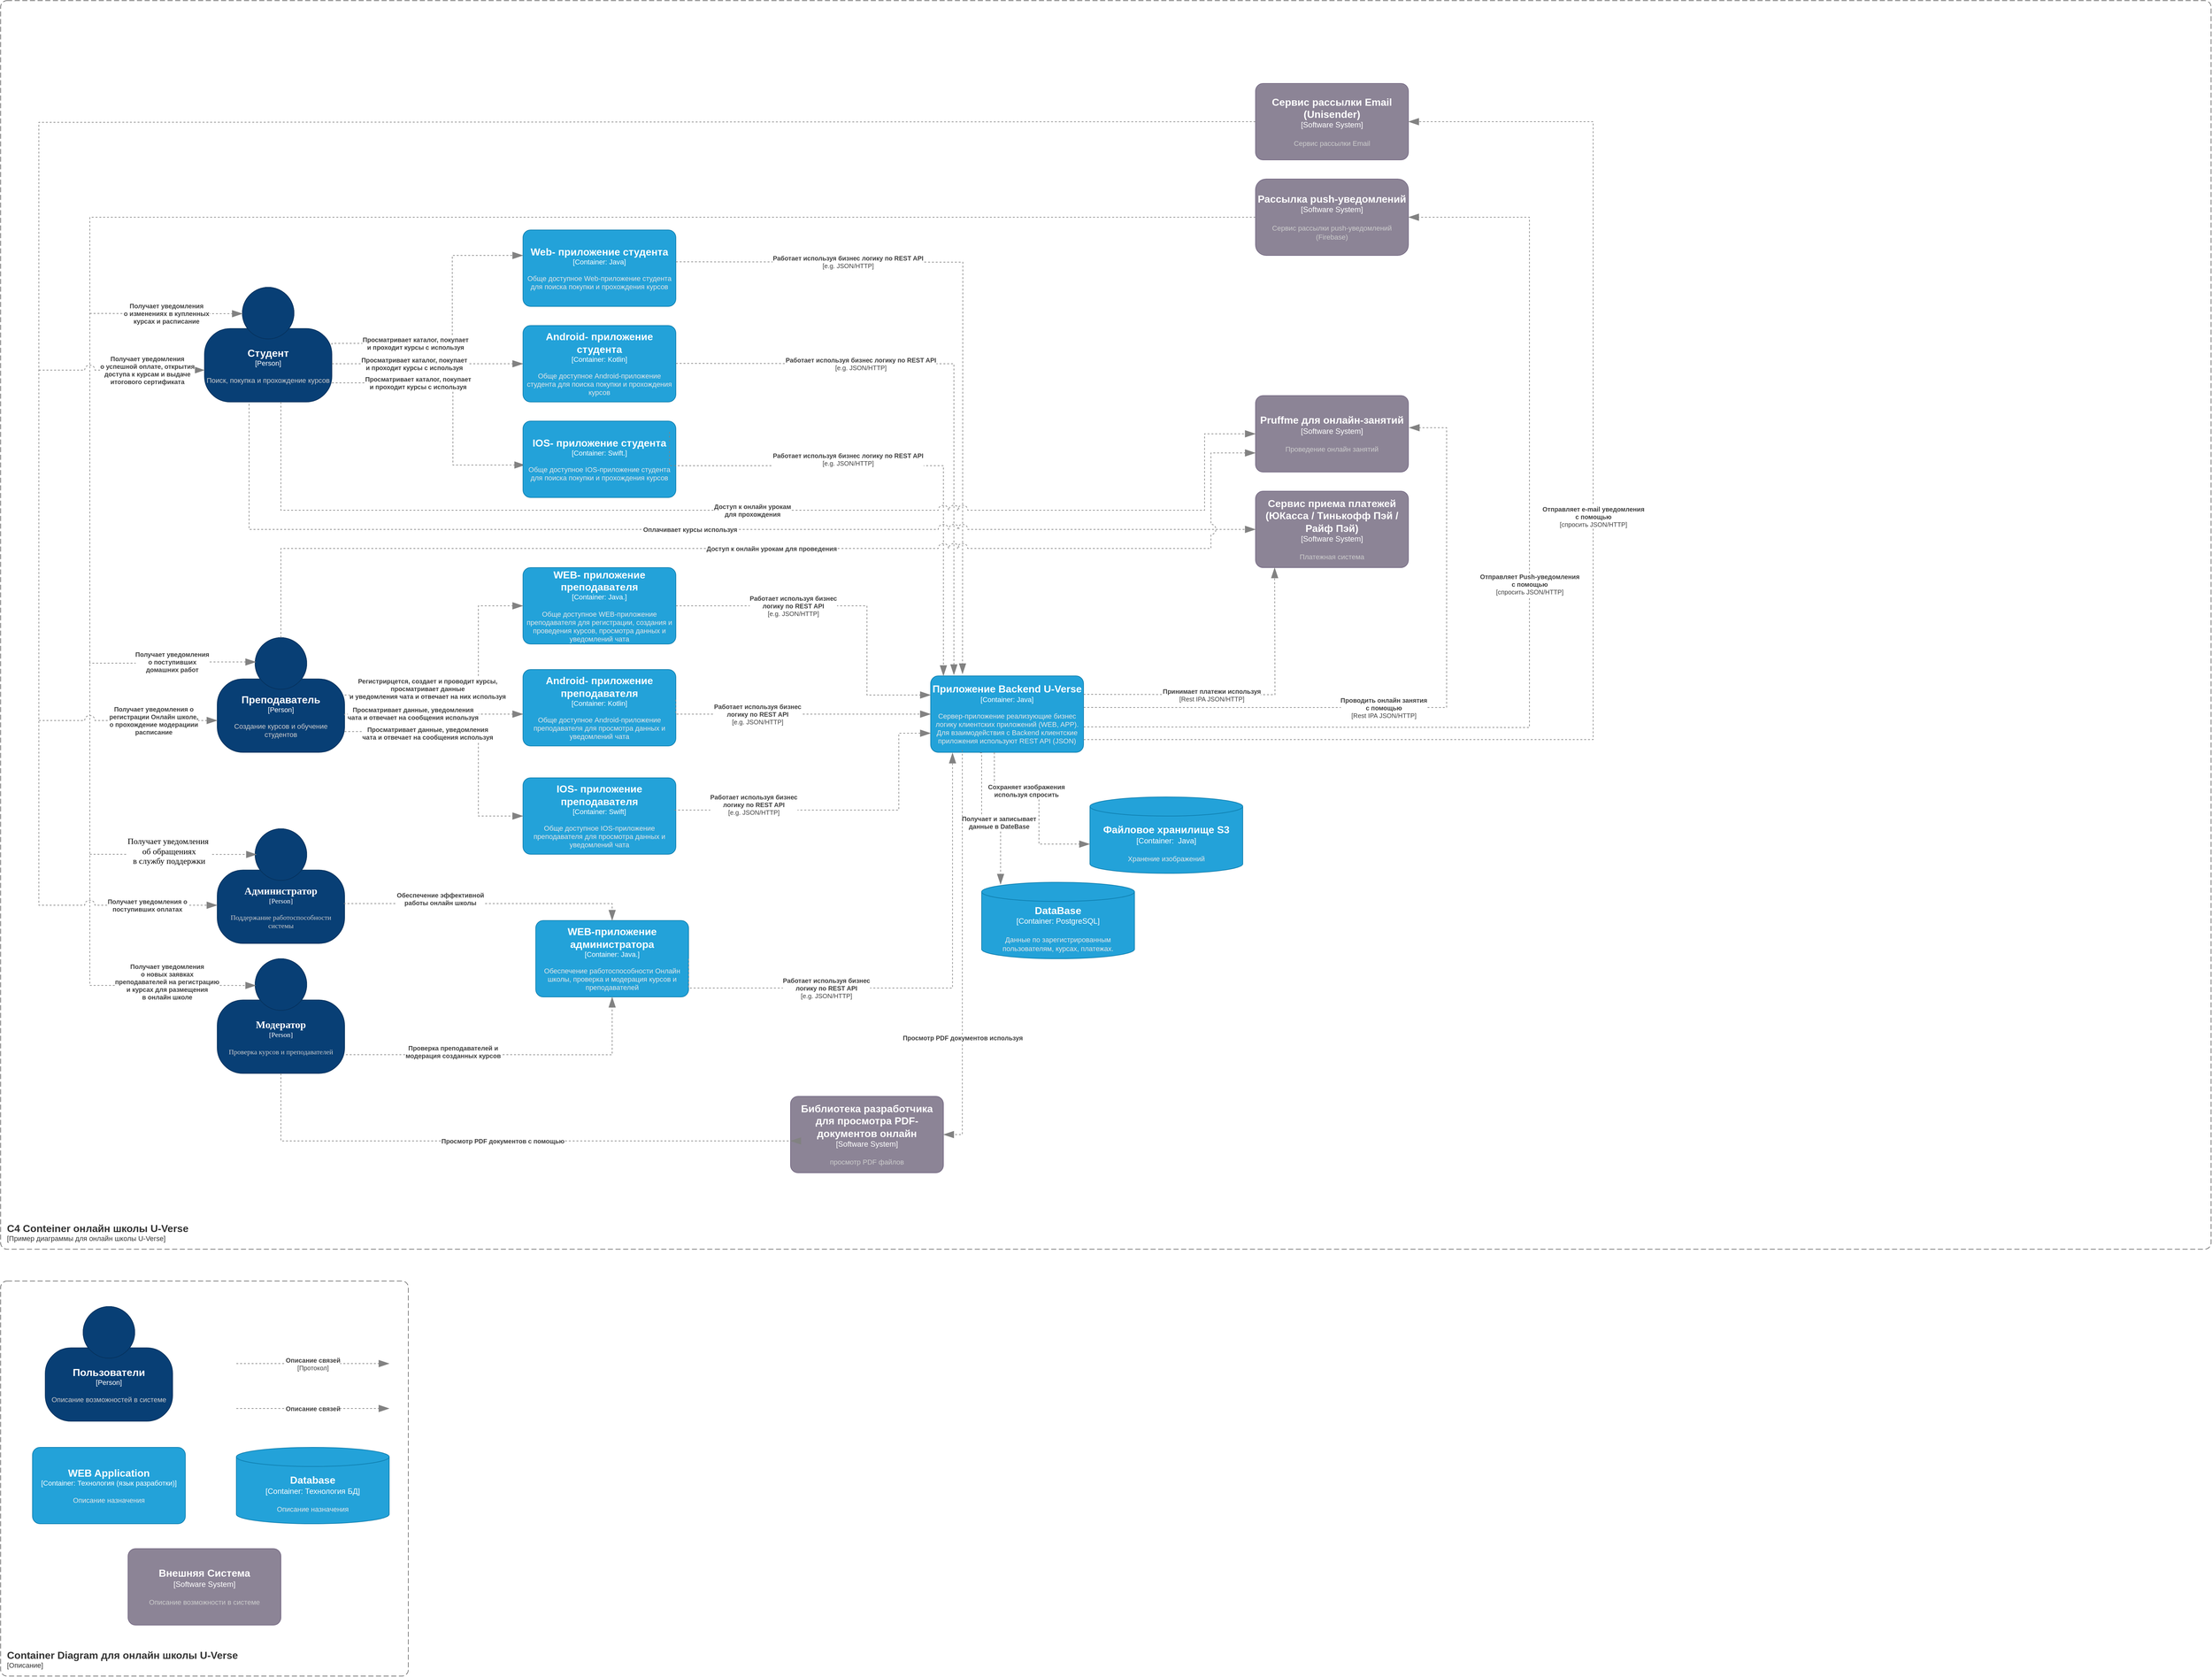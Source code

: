 <mxfile version="26.0.6">
  <diagram name="Страница — 1" id="4sUeWwt2IOe0ETikoVOC">
    <mxGraphModel dx="2816" dy="2540" grid="1" gridSize="10" guides="1" tooltips="1" connect="1" arrows="1" fold="1" page="1" pageScale="1" pageWidth="1169" pageHeight="827" math="0" shadow="0">
      <root>
        <mxCell id="0" />
        <mxCell id="1" parent="0" />
        <object placeholders="1" c4Name="Преподаватель" c4Type="Person" c4Description="Создание курсов и обучение студентов" label="&lt;font style=&quot;font-size: 16px&quot;&gt;&lt;b&gt;%c4Name%&lt;/b&gt;&lt;/font&gt;&lt;div&gt;[%c4Type%]&lt;/div&gt;&lt;br&gt;&lt;div&gt;&lt;font style=&quot;font-size: 11px&quot;&gt;&lt;font color=&quot;#cccccc&quot;&gt;%c4Description%&lt;/font&gt;&lt;/div&gt;" id="OtTFqqL0zOOBitunGvTh-2">
          <mxCell style="html=1;fontSize=11;dashed=0;whiteSpace=wrap;fillColor=#083F75;strokeColor=#06315C;fontColor=#ffffff;shape=mxgraph.c4.person2;align=center;metaEdit=1;points=[[0.5,0,0],[1,0.5,0],[1,0.75,0],[0.75,1,0],[0.5,1,0],[0.25,1,0],[0,0.75,0],[0,0.5,0]];resizable=0;" parent="1" vertex="1">
            <mxGeometry x="-450" y="-90" width="200" height="180" as="geometry" />
          </mxCell>
        </object>
        <object placeholders="1" c4Name="C4 Conteiner онлайн школы U-Verse" c4Type="SystemScopeBoundary" c4Application="Пример диаграммы для онлайн школы U-Verse" label="&lt;font style=&quot;font-size: 16px&quot;&gt;&lt;b&gt;&lt;div style=&quot;text-align: left&quot;&gt;%c4Name%&lt;/div&gt;&lt;/b&gt;&lt;/font&gt;&lt;div style=&quot;text-align: left&quot;&gt;[%c4Application%]&lt;/div&gt;" id="OtTFqqL0zOOBitunGvTh-3">
          <mxCell style="rounded=1;fontSize=11;whiteSpace=wrap;html=1;dashed=1;arcSize=20;fillColor=none;strokeColor=#666666;fontColor=#333333;labelBackgroundColor=none;align=left;verticalAlign=bottom;labelBorderColor=none;spacingTop=0;spacing=10;dashPattern=8 4;metaEdit=1;rotatable=0;perimeter=rectanglePerimeter;noLabel=0;labelPadding=0;allowArrows=0;connectable=0;expand=0;recursiveResize=0;editable=1;pointerEvents=0;absoluteArcSize=1;points=[[0.25,0,0],[0.5,0,0],[0.75,0,0],[1,0.25,0],[1,0.5,0],[1,0.75,0],[0.75,1,0],[0.5,1,0],[0.25,1,0],[0,0.75,0],[0,0.5,0],[0,0.25,0]];" parent="1" vertex="1">
            <mxGeometry x="-790" y="-1090" width="3470" height="1960" as="geometry" />
          </mxCell>
        </object>
        <object placeholders="1" c4Name="Студент" c4Type="Person" c4Description="Поиск, покупка и прохождение курсов" label="&lt;font style=&quot;font-size: 16px&quot;&gt;&lt;b&gt;%c4Name%&lt;/b&gt;&lt;/font&gt;&lt;div&gt;[%c4Type%]&lt;/div&gt;&lt;br&gt;&lt;div&gt;&lt;font style=&quot;font-size: 11px&quot;&gt;&lt;font color=&quot;#cccccc&quot;&gt;%c4Description%&lt;/font&gt;&lt;/div&gt;" id="OtTFqqL0zOOBitunGvTh-5">
          <mxCell style="html=1;fontSize=11;dashed=0;whiteSpace=wrap;fillColor=#083F75;strokeColor=#06315C;fontColor=#ffffff;shape=mxgraph.c4.person2;align=center;metaEdit=1;points=[[0.5,0,0],[1,0.5,0],[1,0.75,0],[0.75,1,0],[0.5,1,0],[0.25,1,0],[0,0.75,0],[0,0.5,0]];resizable=0;" parent="1" vertex="1">
            <mxGeometry x="-470" y="-640" width="200" height="180" as="geometry" />
          </mxCell>
        </object>
        <object placeholders="1" c4Name="Администратор" c4Type="Person" c4Description="Поддержание работоспособности системы" label="&lt;font style=&quot;font-size: 16px&quot;&gt;&lt;b&gt;%c4Name%&lt;/b&gt;&lt;/font&gt;&lt;div&gt;[%c4Type%]&lt;/div&gt;&lt;br&gt;&lt;div&gt;&lt;font style=&quot;font-size: 11px&quot;&gt;&lt;font color=&quot;#cccccc&quot;&gt;%c4Description%&lt;/font&gt;&lt;/font&gt;&lt;/div&gt;" id="OtTFqqL0zOOBitunGvTh-6">
          <mxCell style="html=1;fontSize=11;dashed=0;whiteSpace=wrap;fillColor=#083F75;strokeColor=#06315C;fontColor=#ffffff;shape=mxgraph.c4.person2;align=center;metaEdit=1;points=[[0.5,0,0],[1,0.5,0],[1,0.75,0],[0.75,1,0],[0.5,1,0],[0.25,1,0],[0,0.75,0],[0,0.5,0]];resizable=0;hachureGap=4;fontFamily=Times New Roman;" parent="1" vertex="1">
            <mxGeometry x="-450" y="210" width="200" height="180" as="geometry" />
          </mxCell>
        </object>
        <object placeholders="1" c4Name="Модератор" c4Type="Person" c4Description="Проверка курсов и преподавателей " label="&lt;font style=&quot;font-size: 16px&quot;&gt;&lt;b&gt;%c4Name%&lt;/b&gt;&lt;/font&gt;&lt;div&gt;[%c4Type%]&lt;/div&gt;&lt;br&gt;&lt;div&gt;&lt;font style=&quot;font-size: 11px&quot;&gt;&lt;font color=&quot;#cccccc&quot;&gt;%c4Description%&lt;/font&gt;&lt;/font&gt;&lt;/div&gt;" id="OtTFqqL0zOOBitunGvTh-7">
          <mxCell style="html=1;fontSize=11;dashed=0;whiteSpace=wrap;fillColor=#083F75;strokeColor=#06315C;fontColor=#ffffff;shape=mxgraph.c4.person2;align=center;metaEdit=1;points=[[0.5,0,0],[1,0.5,0],[1,0.75,0],[0.75,1,0],[0.5,1,0],[0.25,1,0],[0,0.75,0],[0,0.5,0]];resizable=0;hachureGap=4;fontFamily=Times New Roman;" parent="1" vertex="1">
            <mxGeometry x="-450" y="414" width="200" height="180" as="geometry" />
          </mxCell>
        </object>
        <object placeholders="1" c4Type="Relationship" c4Description="Просматривает каталог, покупает &#xa;и проходит курсы с используя" label="&lt;div style=&quot;text-align: left&quot;&gt;&lt;div style=&quot;text-align: center&quot;&gt;&lt;b&gt;%c4Description%&lt;/b&gt;&lt;/div&gt;" id="OtTFqqL0zOOBitunGvTh-18">
          <mxCell style="endArrow=blockThin;html=1;fontSize=10;fontColor=#404040;strokeWidth=1;endFill=1;strokeColor=#828282;elbow=vertical;metaEdit=1;endSize=14;startSize=14;jumpStyle=arc;jumpSize=16;rounded=0;edgeStyle=orthogonalEdgeStyle;entryX=0;entryY=0.5;entryDx=0;entryDy=0;entryPerimeter=0;dashed=1;" parent="1" edge="1">
            <mxGeometry x="-0.398" width="240" relative="1" as="geometry">
              <mxPoint x="-270" y="-550" as="sourcePoint" />
              <mxPoint x="30" y="-690" as="targetPoint" />
              <Array as="points">
                <mxPoint x="-270" y="-552" />
                <mxPoint x="-81" y="-552" />
                <mxPoint x="-81" y="-690" />
              </Array>
              <mxPoint as="offset" />
            </mxGeometry>
          </mxCell>
        </object>
        <object placeholders="1" c4Type="Relationship" c4Description="Просматривает каталог, покупает &#xa;и проходит курсы с используя" label="&lt;div style=&quot;text-align: left&quot;&gt;&lt;div style=&quot;text-align: center&quot;&gt;&lt;b&gt;%c4Description%&lt;/b&gt;&lt;/div&gt;" id="OtTFqqL0zOOBitunGvTh-19">
          <mxCell style="endArrow=blockThin;html=1;fontSize=10;fontColor=#404040;strokeWidth=1;endFill=1;strokeColor=#828282;elbow=vertical;metaEdit=1;endSize=14;startSize=14;jumpStyle=arc;jumpSize=16;rounded=0;edgeStyle=orthogonalEdgeStyle;entryX=0;entryY=0.5;entryDx=0;entryDy=0;entryPerimeter=0;dashed=1;" parent="1" target="OtTFqqL0zOOBitunGvTh-26" edge="1">
            <mxGeometry x="-0.14" width="240" relative="1" as="geometry">
              <mxPoint x="-270" y="-520" as="sourcePoint" />
              <mxPoint x="20" y="-520" as="targetPoint" />
              <Array as="points" />
              <mxPoint as="offset" />
            </mxGeometry>
          </mxCell>
        </object>
        <object placeholders="1" c4Type="Relationship" c4Description="Просматривает каталог, покупает &#xa;и проходит курсы с используя" label="&lt;div style=&quot;text-align: left&quot;&gt;&lt;div style=&quot;text-align: center&quot;&gt;&lt;b&gt;%c4Description%&lt;/b&gt;&lt;/div&gt;" id="OtTFqqL0zOOBitunGvTh-21">
          <mxCell style="endArrow=blockThin;html=1;fontSize=10;fontColor=#404040;strokeWidth=1;endFill=1;strokeColor=#828282;elbow=vertical;metaEdit=1;endSize=14;startSize=14;jumpStyle=arc;jumpSize=16;rounded=0;edgeStyle=orthogonalEdgeStyle;entryX=0.013;entryY=0.433;entryDx=0;entryDy=0;entryPerimeter=0;dashed=1;" parent="1" edge="1">
            <mxGeometry x="-0.378" width="240" relative="1" as="geometry">
              <mxPoint x="-270" y="-490" as="sourcePoint" />
              <mxPoint x="33.12" y="-361.04" as="targetPoint" />
              <Array as="points">
                <mxPoint x="-80" y="-490" />
                <mxPoint x="-80" y="-361" />
              </Array>
              <mxPoint as="offset" />
            </mxGeometry>
          </mxCell>
        </object>
        <object placeholders="1" c4Name="Web- приложение студента" c4Type="Container" c4Technology="Java" c4Description="Обще доступное Web-приложение студента&#xa;для поиска покупки и прохождения курсов" label="&lt;font style=&quot;font-size: 16px&quot;&gt;&lt;b&gt;%c4Name%&lt;/b&gt;&lt;/font&gt;&lt;div&gt;[%c4Type%: %c4Technology%]&lt;/div&gt;&lt;br&gt;&lt;div&gt;&lt;font style=&quot;font-size: 11px&quot;&gt;&lt;font color=&quot;#E6E6E6&quot;&gt;%c4Description%&lt;/font&gt;&lt;/div&gt;" id="OtTFqqL0zOOBitunGvTh-24">
          <mxCell style="rounded=1;whiteSpace=wrap;html=1;fontSize=11;labelBackgroundColor=none;fillColor=#23A2D9;fontColor=#ffffff;align=center;arcSize=10;strokeColor=#0E7DAD;metaEdit=1;resizable=0;points=[[0.25,0,0],[0.5,0,0],[0.75,0,0],[1,0.25,0],[1,0.5,0],[1,0.75,0],[0.75,1,0],[0.5,1,0],[0.25,1,0],[0,0.75,0],[0,0.5,0],[0,0.25,0]];" parent="1" vertex="1">
            <mxGeometry x="30" y="-730" width="240" height="120" as="geometry" />
          </mxCell>
        </object>
        <object placeholders="1" c4Name="Android- приложение студента" c4Type="Container" c4Technology="Kotlin" c4Description="Обще доступное Android-приложение студента для поиска покупки и прохождения курсов" label="&lt;font style=&quot;font-size: 16px&quot;&gt;&lt;b&gt;%c4Name%&lt;/b&gt;&lt;/font&gt;&lt;div&gt;[%c4Type%: %c4Technology%]&lt;/div&gt;&lt;br&gt;&lt;div&gt;&lt;font style=&quot;font-size: 11px&quot;&gt;&lt;font color=&quot;#E6E6E6&quot;&gt;%c4Description%&lt;/font&gt;&lt;/div&gt;" id="OtTFqqL0zOOBitunGvTh-26">
          <mxCell style="rounded=1;whiteSpace=wrap;html=1;fontSize=11;labelBackgroundColor=none;fillColor=#23A2D9;fontColor=#ffffff;align=center;arcSize=10;strokeColor=#0E7DAD;metaEdit=1;resizable=0;points=[[0.25,0,0],[0.5,0,0],[0.75,0,0],[1,0.25,0],[1,0.5,0],[1,0.75,0],[0.75,1,0],[0.5,1,0],[0.25,1,0],[0,0.75,0],[0,0.5,0],[0,0.25,0]];" parent="1" vertex="1">
            <mxGeometry x="30" y="-580" width="240" height="120" as="geometry" />
          </mxCell>
        </object>
        <object placeholders="1" c4Name="IOS- приложение студента" c4Type="Container" c4Technology="Swift." c4Description="Обще доступное IOS-приложение студента для поиска покупки и прохождения курсов" label="&lt;font style=&quot;font-size: 16px&quot;&gt;&lt;b&gt;%c4Name%&lt;/b&gt;&lt;/font&gt;&lt;div&gt;[%c4Type%: %c4Technology%]&lt;/div&gt;&lt;br&gt;&lt;div&gt;&lt;font style=&quot;font-size: 11px&quot;&gt;&lt;font color=&quot;#E6E6E6&quot;&gt;%c4Description%&lt;/font&gt;&lt;/div&gt;" id="OtTFqqL0zOOBitunGvTh-27">
          <mxCell style="rounded=1;whiteSpace=wrap;html=1;fontSize=11;labelBackgroundColor=none;fillColor=#23A2D9;fontColor=#ffffff;align=center;arcSize=10;strokeColor=#0E7DAD;metaEdit=1;resizable=0;points=[[0.25,0,0],[0.5,0,0],[0.75,0,0],[1,0.25,0],[1,0.5,0],[1,0.75,0],[0.75,1,0],[0.5,1,0],[0.25,1,0],[0,0.75,0],[0,0.5,0],[0,0.25,0]];" parent="1" vertex="1">
            <mxGeometry x="30" y="-430" width="240" height="120" as="geometry" />
          </mxCell>
        </object>
        <object placeholders="1" c4Name="Android- приложение преподавателя" c4Type="Container" c4Technology="Kotlin" c4Description="Обще доступное Android-приложение преподавателя для просмотра данных и уведомлений чата" label="&lt;font style=&quot;font-size: 16px&quot;&gt;&lt;b&gt;%c4Name%&lt;/b&gt;&lt;/font&gt;&lt;div&gt;[%c4Type%: %c4Technology%]&lt;/div&gt;&lt;br&gt;&lt;div&gt;&lt;font style=&quot;font-size: 11px&quot;&gt;&lt;font color=&quot;#E6E6E6&quot;&gt;%c4Description%&lt;/font&gt;&lt;/div&gt;" id="OtTFqqL0zOOBitunGvTh-28">
          <mxCell style="rounded=1;whiteSpace=wrap;html=1;fontSize=11;labelBackgroundColor=none;fillColor=#23A2D9;fontColor=#ffffff;align=center;arcSize=10;strokeColor=#0E7DAD;metaEdit=1;resizable=0;points=[[0.25,0,0],[0.5,0,0],[0.75,0,0],[1,0.25,0],[1,0.5,0],[1,0.75,0],[0.75,1,0],[0.5,1,0],[0.25,1,0],[0,0.75,0],[0,0.5,0],[0,0.25,0]];" parent="1" vertex="1">
            <mxGeometry x="30" y="-40" width="240" height="120" as="geometry" />
          </mxCell>
        </object>
        <object placeholders="1" c4Name="IOS- приложение преподавателя" c4Type="Container" c4Technology="Swift" c4Description="Обще доступное IOS-приложение преподавателя для просмотра данных и уведомлений чата" label="&lt;font style=&quot;font-size: 16px&quot;&gt;&lt;b&gt;%c4Name%&lt;/b&gt;&lt;/font&gt;&lt;div&gt;[%c4Type%: %c4Technology%]&lt;/div&gt;&lt;br&gt;&lt;div&gt;&lt;font style=&quot;font-size: 11px&quot;&gt;&lt;font color=&quot;#E6E6E6&quot;&gt;%c4Description%&lt;/font&gt;&lt;/div&gt;" id="OtTFqqL0zOOBitunGvTh-29">
          <mxCell style="rounded=1;whiteSpace=wrap;html=1;fontSize=11;labelBackgroundColor=none;fillColor=#23A2D9;fontColor=#ffffff;align=center;arcSize=10;strokeColor=#0E7DAD;metaEdit=1;resizable=0;points=[[0.25,0,0],[0.5,0,0],[0.75,0,0],[1,0.25,0],[1,0.5,0],[1,0.75,0],[0.75,1,0],[0.5,1,0],[0.25,1,0],[0,0.75,0],[0,0.5,0],[0,0.25,0]];" parent="1" vertex="1">
            <mxGeometry x="30" y="130" width="240" height="120" as="geometry" />
          </mxCell>
        </object>
        <object placeholders="1" c4Name="WEB- приложение преподавателя" c4Type="Container" c4Technology="Java." c4Description="Обще доступное WEB-приложение преподавателя для регистрации, создания и проведения курсов, просмотра данных и уведомлений чата" label="&lt;font style=&quot;font-size: 16px&quot;&gt;&lt;b&gt;%c4Name%&lt;/b&gt;&lt;/font&gt;&lt;div&gt;[%c4Type%: %c4Technology%]&lt;/div&gt;&lt;br&gt;&lt;div&gt;&lt;font style=&quot;font-size: 11px&quot;&gt;&lt;font color=&quot;#E6E6E6&quot;&gt;%c4Description%&lt;/font&gt;&lt;/div&gt;" id="OtTFqqL0zOOBitunGvTh-30">
          <mxCell style="rounded=1;whiteSpace=wrap;html=1;fontSize=11;labelBackgroundColor=none;fillColor=#23A2D9;fontColor=#ffffff;align=center;arcSize=10;strokeColor=#0E7DAD;metaEdit=1;resizable=0;points=[[0.25,0,0],[0.5,0,0],[0.75,0,0],[1,0.25,0],[1,0.5,0],[1,0.75,0],[0.75,1,0],[0.5,1,0],[0.25,1,0],[0,0.75,0],[0,0.5,0],[0,0.25,0]];" parent="1" vertex="1">
            <mxGeometry x="30" y="-200" width="240" height="120" as="geometry" />
          </mxCell>
        </object>
        <object placeholders="1" c4Type="Relationship" c4Description="Просматривает данные, уведомления &#xa;чата и отвечает на сообщения используя" label="&lt;div style=&quot;text-align: left&quot;&gt;&lt;div style=&quot;text-align: center&quot;&gt;&lt;b&gt;%c4Description%&lt;/b&gt;&lt;/div&gt;" id="OtTFqqL0zOOBitunGvTh-32">
          <mxCell style="endArrow=blockThin;html=1;fontSize=10;fontColor=#404040;strokeWidth=1;endFill=1;strokeColor=#828282;elbow=vertical;metaEdit=1;endSize=14;startSize=14;jumpStyle=arc;jumpSize=16;rounded=0;edgeStyle=orthogonalEdgeStyle;exitX=0.999;exitY=0.677;exitDx=0;exitDy=0;exitPerimeter=0;dashed=1;" parent="1" source="OtTFqqL0zOOBitunGvTh-2" edge="1">
            <mxGeometry x="-0.224" y="1" width="240" relative="1" as="geometry">
              <mxPoint x="-280" y="120" as="sourcePoint" />
              <mxPoint x="30" y="30" as="targetPoint" />
              <Array as="points">
                <mxPoint x="-250" y="30" />
                <mxPoint x="30" y="30" />
              </Array>
              <mxPoint as="offset" />
            </mxGeometry>
          </mxCell>
        </object>
        <object placeholders="1" c4Type="Relationship" c4Description="Просматривает данные, уведомления &#xa;чата и отвечает на сообщения используя" label="&lt;div style=&quot;text-align: left&quot;&gt;&lt;div style=&quot;text-align: center&quot;&gt;&lt;b&gt;%c4Description%&lt;/b&gt;&lt;/div&gt;" id="OtTFqqL0zOOBitunGvTh-33">
          <mxCell style="endArrow=blockThin;html=1;fontSize=10;fontColor=#404040;strokeWidth=1;endFill=1;strokeColor=#828282;elbow=vertical;metaEdit=1;endSize=14;startSize=14;jumpStyle=arc;jumpSize=16;rounded=0;edgeStyle=orthogonalEdgeStyle;entryX=0;entryY=0.5;entryDx=0;entryDy=0;entryPerimeter=0;exitX=0.999;exitY=0.819;exitDx=0;exitDy=0;exitPerimeter=0;dashed=1;" parent="1" source="OtTFqqL0zOOBitunGvTh-2" target="OtTFqqL0zOOBitunGvTh-29" edge="1">
            <mxGeometry x="-0.369" y="-3" width="240" relative="1" as="geometry">
              <mxPoint x="-270" y="150" as="sourcePoint" />
              <mxPoint x="-90" y="310" as="targetPoint" />
              <mxPoint as="offset" />
              <Array as="points">
                <mxPoint x="-250" y="57" />
                <mxPoint x="-40" y="57" />
                <mxPoint x="-40" y="190" />
              </Array>
            </mxGeometry>
          </mxCell>
        </object>
        <object placeholders="1" c4Type="Relationship" c4Description="Регистрирцется, создает и проводит курсы,&#xa; просматривает данные &#xa;и уведомления чата и отвечает на них используя" label="&lt;div style=&quot;text-align: left&quot;&gt;&lt;div style=&quot;text-align: center&quot;&gt;&lt;b&gt;%c4Description%&lt;/b&gt;&lt;/div&gt;" id="OtTFqqL0zOOBitunGvTh-35">
          <mxCell style="endArrow=blockThin;html=1;fontSize=10;fontColor=#404040;strokeWidth=1;endFill=1;strokeColor=#828282;elbow=vertical;metaEdit=1;endSize=14;startSize=14;jumpStyle=arc;jumpSize=16;rounded=0;edgeStyle=orthogonalEdgeStyle;entryX=0;entryY=0.5;entryDx=0;entryDy=0;entryPerimeter=0;exitX=1;exitY=0.5;exitDx=0;exitDy=0;exitPerimeter=0;dashed=1;" parent="1" source="OtTFqqL0zOOBitunGvTh-2" target="OtTFqqL0zOOBitunGvTh-30" edge="1">
            <mxGeometry x="-0.381" y="10" width="240" relative="1" as="geometry">
              <mxPoint x="-320" y="90" as="sourcePoint" />
              <mxPoint x="-80" y="89.5" as="targetPoint" />
              <Array as="points">
                <mxPoint x="-40" />
                <mxPoint x="-40" y="-140" />
              </Array>
              <mxPoint as="offset" />
            </mxGeometry>
          </mxCell>
        </object>
        <object placeholders="1" c4Name="WEB-приложение администратора" c4Type="Container" c4Technology="Java." c4Description="Обеспечение работоспособности Онлайн школы, проверка и модерация курсов и преподавателей" label="&lt;font style=&quot;font-size: 16px&quot;&gt;&lt;b&gt;%c4Name%&lt;/b&gt;&lt;/font&gt;&lt;div&gt;[%c4Type%: %c4Technology%]&lt;/div&gt;&lt;br&gt;&lt;div&gt;&lt;font style=&quot;font-size: 11px&quot;&gt;&lt;font color=&quot;#E6E6E6&quot;&gt;%c4Description%&lt;/font&gt;&lt;/div&gt;" id="OtTFqqL0zOOBitunGvTh-36">
          <mxCell style="rounded=1;whiteSpace=wrap;html=1;fontSize=11;labelBackgroundColor=none;fillColor=#23A2D9;fontColor=#ffffff;align=center;arcSize=10;strokeColor=#0E7DAD;metaEdit=1;resizable=0;points=[[0.25,0,0],[0.5,0,0],[0.75,0,0],[1,0.25,0],[1,0.5,0],[1,0.75,0],[0.75,1,0],[0.5,1,0],[0.25,1,0],[0,0.75,0],[0,0.5,0],[0,0.25,0]];" parent="1" vertex="1">
            <mxGeometry x="50" y="354" width="240" height="120" as="geometry" />
          </mxCell>
        </object>
        <object placeholders="1" c4Type="Relationship" c4Description="Обеспечение эффективной&#xa;работы онлайн школы" label="&lt;div style=&quot;text-align: left&quot;&gt;&lt;div style=&quot;text-align: center&quot;&gt;&lt;b&gt;%c4Description%&lt;/b&gt;&lt;/div&gt;" id="OtTFqqL0zOOBitunGvTh-37">
          <mxCell style="endArrow=blockThin;html=1;fontSize=10;fontColor=#404040;strokeWidth=1;endFill=1;strokeColor=#828282;elbow=vertical;metaEdit=1;endSize=14;startSize=14;jumpStyle=arc;jumpSize=16;rounded=0;edgeStyle=orthogonalEdgeStyle;entryX=0.5;entryY=0;entryDx=0;entryDy=0;entryPerimeter=0;exitX=0.993;exitY=0.652;exitDx=0;exitDy=0;exitPerimeter=0;dashed=1;" parent="1" source="OtTFqqL0zOOBitunGvTh-6" target="OtTFqqL0zOOBitunGvTh-36" edge="1">
            <mxGeometry x="-0.324" y="7" width="240" relative="1" as="geometry">
              <mxPoint x="-330" y="570" as="sourcePoint" />
              <mxPoint x="-90" y="570" as="targetPoint" />
              <mxPoint as="offset" />
            </mxGeometry>
          </mxCell>
        </object>
        <object placeholders="1" c4Type="Relationship" c4Description="Проверка преподавателей и&#xa;модерация созданных курсов" label="&lt;div style=&quot;text-align: left&quot;&gt;&lt;div style=&quot;text-align: center&quot;&gt;&lt;b&gt;%c4Description%&lt;/b&gt;&lt;/div&gt;" id="OtTFqqL0zOOBitunGvTh-38">
          <mxCell style="endArrow=blockThin;html=1;fontSize=10;fontColor=#404040;strokeWidth=1;endFill=1;strokeColor=#828282;elbow=vertical;metaEdit=1;endSize=14;startSize=14;jumpStyle=arc;jumpSize=16;rounded=0;edgeStyle=orthogonalEdgeStyle;entryX=0.5;entryY=1;entryDx=0;entryDy=0;entryPerimeter=0;exitX=1.01;exitY=0.837;exitDx=0;exitDy=0;exitPerimeter=0;dashed=1;" parent="1" source="OtTFqqL0zOOBitunGvTh-7" target="OtTFqqL0zOOBitunGvTh-36" edge="1">
            <mxGeometry x="-0.34" y="5" width="240" relative="1" as="geometry">
              <mxPoint x="-330" y="800" as="sourcePoint" />
              <mxPoint x="-90" y="800" as="targetPoint" />
              <mxPoint as="offset" />
            </mxGeometry>
          </mxCell>
        </object>
        <object placeholders="1" c4Name="Приложение Backend U-Verse" c4Type="Container" c4Technology="Java" c4Description="Сервер-приложение реализующие бизнес логику клиентских приложений (WEB, APP). Для взаимодействия с Backend клиентские приложения используют REST API (JSON)" label="&lt;font style=&quot;font-size: 16px&quot;&gt;&lt;b&gt;%c4Name%&lt;/b&gt;&lt;/font&gt;&lt;div&gt;[%c4Type%: %c4Technology%]&lt;/div&gt;&lt;br&gt;&lt;div&gt;&lt;font style=&quot;font-size: 11px&quot;&gt;&lt;font color=&quot;#E6E6E6&quot;&gt;%c4Description%&lt;/font&gt;&lt;/div&gt;" id="OtTFqqL0zOOBitunGvTh-39">
          <mxCell style="rounded=1;whiteSpace=wrap;html=1;fontSize=11;labelBackgroundColor=none;fillColor=#23A2D9;fontColor=#ffffff;align=center;arcSize=10;strokeColor=#0E7DAD;metaEdit=1;resizable=0;points=[[0.25,0,0],[0.5,0,0],[0.75,0,0],[1,0.25,0],[1,0.5,0],[1,0.75,0],[0.75,1,0],[0.5,1,0],[0.25,1,0],[0,0.75,0],[0,0.5,0],[0,0.25,0]];" parent="1" vertex="1">
            <mxGeometry x="670" y="-30" width="240" height="120" as="geometry" />
          </mxCell>
        </object>
        <object placeholders="1" c4Type="Relationship" c4Technology="e.g. JSON/HTTP" c4Description="Работает используя бизнес логику по REST API" label="&lt;div style=&quot;text-align: left&quot;&gt;&lt;div style=&quot;text-align: center&quot;&gt;&lt;b&gt;%c4Description%&lt;/b&gt;&lt;/div&gt;&lt;div style=&quot;text-align: center&quot;&gt;[%c4Technology%]&lt;/div&gt;&lt;/div&gt;" id="OtTFqqL0zOOBitunGvTh-42">
          <mxCell style="endArrow=blockThin;html=1;fontSize=10;fontColor=#404040;strokeWidth=1;endFill=1;strokeColor=#828282;elbow=vertical;metaEdit=1;endSize=14;startSize=14;jumpStyle=arc;jumpSize=16;rounded=0;edgeStyle=orthogonalEdgeStyle;dashed=1;" parent="1" edge="1">
            <mxGeometry x="-0.508" width="240" relative="1" as="geometry">
              <mxPoint x="270" y="-680" as="sourcePoint" />
              <mxPoint x="720" y="-33" as="targetPoint" />
              <mxPoint as="offset" />
            </mxGeometry>
          </mxCell>
        </object>
        <object placeholders="1" c4Type="Relationship" c4Technology="e.g. JSON/HTTP" c4Description="Работает используя бизнес логику по REST API" label="&lt;div style=&quot;text-align: left&quot;&gt;&lt;div style=&quot;text-align: center&quot;&gt;&lt;b&gt;%c4Description%&lt;/b&gt;&lt;/div&gt;&lt;div style=&quot;text-align: center&quot;&gt;[%c4Technology%]&lt;/div&gt;&lt;/div&gt;" id="OtTFqqL0zOOBitunGvTh-43">
          <mxCell style="endArrow=blockThin;html=1;fontSize=10;fontColor=#404040;strokeWidth=1;endFill=1;strokeColor=#828282;elbow=vertical;metaEdit=1;endSize=14;startSize=14;jumpStyle=arc;jumpSize=16;rounded=0;edgeStyle=orthogonalEdgeStyle;entryX=0.152;entryY=-0.013;entryDx=0;entryDy=0;entryPerimeter=0;dashed=1;" parent="1" target="OtTFqqL0zOOBitunGvTh-39" edge="1">
            <mxGeometry x="-0.373" width="240" relative="1" as="geometry">
              <mxPoint x="270" y="-520.5" as="sourcePoint" />
              <mxPoint x="710" y="-40" as="targetPoint" />
              <mxPoint as="offset" />
            </mxGeometry>
          </mxCell>
        </object>
        <object placeholders="1" c4Type="Relationship" c4Technology="e.g. JSON/HTTP" c4Description="Работает используя бизнес логику по REST API" label="&lt;div style=&quot;text-align: left&quot;&gt;&lt;div style=&quot;text-align: center&quot;&gt;&lt;b&gt;%c4Description%&lt;/b&gt;&lt;/div&gt;&lt;div style=&quot;text-align: center&quot;&gt;[%c4Technology%]&lt;/div&gt;&lt;/div&gt;" id="OtTFqqL0zOOBitunGvTh-44">
          <mxCell style="endArrow=blockThin;html=1;fontSize=10;fontColor=#404040;strokeWidth=1;endFill=1;strokeColor=#828282;elbow=vertical;metaEdit=1;endSize=14;startSize=14;jumpStyle=arc;jumpSize=16;rounded=0;edgeStyle=orthogonalEdgeStyle;exitX=1;exitY=0.5;exitDx=0;exitDy=0;exitPerimeter=0;dashed=1;" parent="1" target="OtTFqqL0zOOBitunGvTh-39" edge="1">
            <mxGeometry x="-0.181" y="10" width="240" relative="1" as="geometry">
              <mxPoint x="260" y="-413" as="sourcePoint" />
              <mxPoint x="830" y="-30" as="targetPoint" />
              <Array as="points">
                <mxPoint x="260" y="-360" />
                <mxPoint x="690" y="-360" />
              </Array>
              <mxPoint as="offset" />
            </mxGeometry>
          </mxCell>
        </object>
        <object placeholders="1" c4Type="Relationship" c4Technology="e.g. JSON/HTTP" c4Description="Работает используя бизнес&#xa; логику по REST API" label="&lt;div style=&quot;text-align: left&quot;&gt;&lt;div style=&quot;text-align: center&quot;&gt;&lt;b&gt;%c4Description%&lt;/b&gt;&lt;/div&gt;&lt;div style=&quot;text-align: center&quot;&gt;[%c4Technology%]&lt;/div&gt;&lt;/div&gt;" id="OtTFqqL0zOOBitunGvTh-46">
          <mxCell style="endArrow=blockThin;html=1;fontSize=10;fontColor=#404040;strokeWidth=1;endFill=1;strokeColor=#828282;elbow=vertical;metaEdit=1;endSize=14;startSize=14;jumpStyle=arc;jumpSize=16;rounded=0;edgeStyle=orthogonalEdgeStyle;exitX=1;exitY=0.5;exitDx=0;exitDy=0;exitPerimeter=0;entryX=0;entryY=0.25;entryDx=0;entryDy=0;entryPerimeter=0;dashed=1;" parent="1" source="OtTFqqL0zOOBitunGvTh-30" target="OtTFqqL0zOOBitunGvTh-39" edge="1">
            <mxGeometry x="-0.321" width="240" relative="1" as="geometry">
              <mxPoint x="270" as="sourcePoint" />
              <mxPoint x="800" as="targetPoint" />
              <Array as="points">
                <mxPoint x="570" y="-140" />
                <mxPoint x="570" />
              </Array>
              <mxPoint as="offset" />
            </mxGeometry>
          </mxCell>
        </object>
        <object placeholders="1" c4Type="Relationship" c4Technology="e.g. JSON/HTTP" c4Description="Работает используя бизнес&#xa; логику по REST API" label="&lt;div style=&quot;text-align: left&quot;&gt;&lt;div style=&quot;text-align: center&quot;&gt;&lt;b&gt;%c4Description%&lt;/b&gt;&lt;/div&gt;&lt;div style=&quot;text-align: center&quot;&gt;[%c4Technology%]&lt;/div&gt;&lt;/div&gt;" id="OtTFqqL0zOOBitunGvTh-47">
          <mxCell style="endArrow=blockThin;html=1;fontSize=10;fontColor=#404040;strokeWidth=1;endFill=1;strokeColor=#828282;elbow=vertical;metaEdit=1;endSize=14;startSize=14;jumpStyle=arc;jumpSize=16;rounded=0;edgeStyle=orthogonalEdgeStyle;entryX=0;entryY=0.5;entryDx=0;entryDy=0;entryPerimeter=0;exitX=0.999;exitY=0.395;exitDx=0;exitDy=0;exitPerimeter=0;dashed=1;" parent="1" source="OtTFqqL0zOOBitunGvTh-28" target="OtTFqqL0zOOBitunGvTh-39" edge="1">
            <mxGeometry x="-0.291" width="240" relative="1" as="geometry">
              <mxPoint x="270" y="119.5" as="sourcePoint" />
              <mxPoint x="510" y="119.5" as="targetPoint" />
              <Array as="points">
                <mxPoint x="270" y="30" />
              </Array>
              <mxPoint x="1" as="offset" />
            </mxGeometry>
          </mxCell>
        </object>
        <object placeholders="1" c4Type="Relationship" c4Technology="e.g. JSON/HTTP" c4Description="Работает используя бизнес&#xa; логику по REST API" label="&lt;div style=&quot;text-align: left&quot;&gt;&lt;div style=&quot;text-align: center&quot;&gt;&lt;b&gt;%c4Description%&lt;/b&gt;&lt;/div&gt;&lt;div style=&quot;text-align: center&quot;&gt;[%c4Technology%]&lt;/div&gt;&lt;/div&gt;" id="OtTFqqL0zOOBitunGvTh-48">
          <mxCell style="endArrow=blockThin;html=1;fontSize=10;fontColor=#404040;strokeWidth=1;endFill=1;strokeColor=#828282;elbow=vertical;metaEdit=1;endSize=14;startSize=14;jumpStyle=arc;jumpSize=16;rounded=0;edgeStyle=orthogonalEdgeStyle;entryX=0;entryY=0.75;entryDx=0;entryDy=0;entryPerimeter=0;exitX=0.99;exitY=0.422;exitDx=0;exitDy=0;exitPerimeter=0;dashed=1;" parent="1" source="OtTFqqL0zOOBitunGvTh-29" target="OtTFqqL0zOOBitunGvTh-39" edge="1">
            <mxGeometry x="-0.526" y="10" width="240" relative="1" as="geometry">
              <mxPoint x="270" y="289.5" as="sourcePoint" />
              <mxPoint x="510" y="289.5" as="targetPoint" />
              <Array as="points">
                <mxPoint x="620" y="181" />
                <mxPoint x="620" y="60" />
              </Array>
              <mxPoint y="1" as="offset" />
            </mxGeometry>
          </mxCell>
        </object>
        <object placeholders="1" c4Type="Relationship" c4Technology="e.g. JSON/HTTP" c4Description="Работает используя бизнес&#xa; логику по REST API" label="&lt;div style=&quot;text-align: left&quot;&gt;&lt;div style=&quot;text-align: center&quot;&gt;&lt;b&gt;%c4Description%&lt;/b&gt;&lt;/div&gt;&lt;div style=&quot;text-align: center&quot;&gt;[%c4Technology%]&lt;/div&gt;&lt;/div&gt;" id="OtTFqqL0zOOBitunGvTh-49">
          <mxCell style="endArrow=blockThin;html=1;fontSize=10;fontColor=#404040;strokeWidth=1;endFill=1;strokeColor=#828282;elbow=vertical;metaEdit=1;endSize=14;startSize=14;jumpStyle=arc;jumpSize=16;rounded=0;edgeStyle=orthogonalEdgeStyle;exitX=1;exitY=0.5;exitDx=0;exitDy=0;exitPerimeter=0;entryX=0.143;entryY=1.006;entryDx=0;entryDy=0;entryPerimeter=0;dashed=1;" parent="1" source="OtTFqqL0zOOBitunGvTh-36" target="OtTFqqL0zOOBitunGvTh-39" edge="1">
            <mxGeometry x="-0.368" width="240" relative="1" as="geometry">
              <mxPoint x="250" y="660" as="sourcePoint" />
              <mxPoint x="820" y="90" as="targetPoint" />
              <Array as="points">
                <mxPoint x="704" y="460" />
              </Array>
              <mxPoint as="offset" />
            </mxGeometry>
          </mxCell>
        </object>
        <object placeholders="1" c4Name="DataBase" c4Type="Container" c4Technology="PostgreSQL" c4Description="Данные по зарегистрированным пользователям, курсах, платежах." label="&lt;font style=&quot;font-size: 16px&quot;&gt;&lt;b&gt;%c4Name%&lt;/b&gt;&lt;/font&gt;&lt;div&gt;[%c4Type%:&amp;nbsp;%c4Technology%]&lt;/div&gt;&lt;br&gt;&lt;div&gt;&lt;font style=&quot;font-size: 11px&quot;&gt;&lt;font color=&quot;#E6E6E6&quot;&gt;%c4Description%&lt;/font&gt;&lt;/div&gt;" id="OtTFqqL0zOOBitunGvTh-50">
          <mxCell style="shape=cylinder3;size=15;whiteSpace=wrap;html=1;boundedLbl=1;rounded=0;labelBackgroundColor=none;fillColor=#23A2D9;fontSize=12;fontColor=#ffffff;align=center;strokeColor=#0E7DAD;metaEdit=1;points=[[0.5,0,0],[1,0.25,0],[1,0.5,0],[1,0.75,0],[0.5,1,0],[0,0.75,0],[0,0.5,0],[0,0.25,0]];resizable=0;" parent="1" vertex="1">
            <mxGeometry x="750" y="294" width="240" height="120" as="geometry" />
          </mxCell>
        </object>
        <object placeholders="1" c4Name="Файловое хранилище S3" c4Type="Container" c4Technology=" Java" c4Description="Хранение изображений" label="&lt;font style=&quot;font-size: 16px&quot;&gt;&lt;b&gt;%c4Name%&lt;/b&gt;&lt;/font&gt;&lt;div&gt;[%c4Type%:&amp;nbsp;%c4Technology%]&lt;/div&gt;&lt;br&gt;&lt;div&gt;&lt;font style=&quot;font-size: 11px&quot;&gt;&lt;font color=&quot;#E6E6E6&quot;&gt;%c4Description%&lt;/font&gt;&lt;/div&gt;" id="OtTFqqL0zOOBitunGvTh-51">
          <mxCell style="shape=cylinder3;size=15;whiteSpace=wrap;html=1;boundedLbl=1;rounded=0;labelBackgroundColor=none;fillColor=#23A2D9;fontSize=12;fontColor=#ffffff;align=center;strokeColor=#0E7DAD;metaEdit=1;points=[[0.5,0,0],[1,0.25,0],[1,0.5,0],[1,0.75,0],[0.5,1,0],[0,0.75,0],[0,0.5,0],[0,0.25,0]];resizable=0;" parent="1" vertex="1">
            <mxGeometry x="920" y="160" width="240" height="120" as="geometry" />
          </mxCell>
        </object>
        <object placeholders="1" c4Type="Relationship" c4Description="Получает и записывает &#xa;данные в DateBase" label="&lt;div style=&quot;text-align: left&quot;&gt;&lt;div style=&quot;text-align: center&quot;&gt;&lt;b&gt;%c4Description%&lt;/b&gt;&lt;/div&gt;" id="OtTFqqL0zOOBitunGvTh-52">
          <mxCell style="endArrow=blockThin;html=1;fontSize=10;fontColor=#404040;strokeWidth=1;endFill=1;strokeColor=#828282;elbow=vertical;metaEdit=1;endSize=14;startSize=14;jumpStyle=arc;jumpSize=16;rounded=0;edgeStyle=orthogonalEdgeStyle;exitX=0.323;exitY=1.006;exitDx=0;exitDy=0;exitPerimeter=0;entryX=0.124;entryY=0.028;entryDx=0;entryDy=0;entryPerimeter=0;dashed=1;" parent="1" source="OtTFqqL0zOOBitunGvTh-39" target="OtTFqqL0zOOBitunGvTh-50" edge="1">
            <mxGeometry x="0.16" width="240" relative="1" as="geometry">
              <mxPoint x="860" y="90" as="sourcePoint" />
              <mxPoint x="940" y="300" as="targetPoint" />
              <Array as="points">
                <mxPoint x="750" y="91" />
                <mxPoint x="750" y="200" />
                <mxPoint x="780" y="200" />
              </Array>
              <mxPoint as="offset" />
            </mxGeometry>
          </mxCell>
        </object>
        <object placeholders="1" c4Type="Relationship" c4Description="Сохраняет изображения &#xa;используя спросить" label="&lt;div style=&quot;text-align: left&quot;&gt;&lt;div style=&quot;text-align: center&quot;&gt;&lt;b&gt;%c4Description%&lt;/b&gt;&lt;/div&gt;" id="OtTFqqL0zOOBitunGvTh-53">
          <mxCell style="endArrow=blockThin;html=1;fontSize=10;fontColor=#404040;strokeWidth=1;endFill=1;strokeColor=#828282;elbow=vertical;metaEdit=1;endSize=14;startSize=14;jumpStyle=arc;jumpSize=16;rounded=0;edgeStyle=orthogonalEdgeStyle;entryX=-0.001;entryY=0.617;entryDx=0;entryDy=0;entryPerimeter=0;dashed=1;" parent="1" target="OtTFqqL0zOOBitunGvTh-51" edge="1">
            <mxGeometry x="-0.251" width="240" relative="1" as="geometry">
              <mxPoint x="770" y="90" as="sourcePoint" />
              <mxPoint x="1060" y="170" as="targetPoint" />
              <Array as="points">
                <mxPoint x="770" y="150" />
                <mxPoint x="840" y="150" />
                <mxPoint x="840" y="234" />
              </Array>
              <mxPoint as="offset" />
            </mxGeometry>
          </mxCell>
        </object>
        <object placeholders="1" c4Name="Сервис приема платежей (ЮКасса / Тинькофф Пэй / Райф Пэй)" c4Type="Software System" c4Description="Платежная система" label="&lt;font style=&quot;font-size: 16px&quot;&gt;&lt;b&gt;%c4Name%&lt;/b&gt;&lt;/font&gt;&lt;div&gt;[%c4Type%]&lt;/div&gt;&lt;br&gt;&lt;div&gt;&lt;font style=&quot;font-size: 11px&quot;&gt;&lt;font color=&quot;#cccccc&quot;&gt;%c4Description%&lt;/font&gt;&lt;/div&gt;" id="OtTFqqL0zOOBitunGvTh-54">
          <mxCell style="rounded=1;whiteSpace=wrap;html=1;labelBackgroundColor=none;fillColor=#8C8496;fontColor=#ffffff;align=center;arcSize=10;strokeColor=#736782;metaEdit=1;resizable=0;points=[[0.25,0,0],[0.5,0,0],[0.75,0,0],[1,0.25,0],[1,0.5,0],[1,0.75,0],[0.75,1,0],[0.5,1,0],[0.25,1,0],[0,0.75,0],[0,0.5,0],[0,0.25,0]];" parent="1" vertex="1">
            <mxGeometry x="1180" y="-320" width="240" height="120" as="geometry" />
          </mxCell>
        </object>
        <object placeholders="1" c4Type="Relationship" c4Description="Оплачивает курсы используя" label="&lt;div style=&quot;text-align: left&quot;&gt;&lt;div style=&quot;text-align: center&quot;&gt;&lt;b&gt;%c4Description%&lt;/b&gt;&lt;/div&gt;" id="OtTFqqL0zOOBitunGvTh-56">
          <mxCell style="endArrow=blockThin;html=1;fontSize=10;fontColor=#404040;strokeWidth=1;endFill=1;strokeColor=#828282;elbow=vertical;metaEdit=1;endSize=14;startSize=14;jumpStyle=arc;jumpSize=16;rounded=0;edgeStyle=orthogonalEdgeStyle;dashed=1;" parent="1" target="OtTFqqL0zOOBitunGvTh-54" edge="1">
            <mxGeometry width="240" relative="1" as="geometry">
              <mxPoint x="-400" y="-457" as="sourcePoint" />
              <mxPoint x="990" y="-240" as="targetPoint" />
              <Array as="points">
                <mxPoint x="-400" y="-260" />
              </Array>
            </mxGeometry>
          </mxCell>
        </object>
        <object placeholders="1" c4Name="Библиотека разработчика для просмотра PDF-документов онлайн" c4Type="Software System" c4Description="просмотр PDF файлов" label="&lt;font style=&quot;font-size: 16px&quot;&gt;&lt;b&gt;%c4Name%&lt;/b&gt;&lt;/font&gt;&lt;div&gt;[%c4Type%]&lt;/div&gt;&lt;br&gt;&lt;div&gt;&lt;font style=&quot;font-size: 11px&quot;&gt;&lt;font color=&quot;#cccccc&quot;&gt;%c4Description%&lt;/font&gt;&lt;/div&gt;" id="OtTFqqL0zOOBitunGvTh-57">
          <mxCell style="rounded=1;whiteSpace=wrap;html=1;labelBackgroundColor=none;fillColor=#8C8496;fontColor=#ffffff;align=center;arcSize=10;strokeColor=#736782;metaEdit=1;resizable=0;points=[[0.25,0,0],[0.5,0,0],[0.75,0,0],[1,0.25,0],[1,0.5,0],[1,0.75,0],[0.75,1,0],[0.5,1,0],[0.25,1,0],[0,0.75,0],[0,0.5,0],[0,0.25,0]];" parent="1" vertex="1">
            <mxGeometry x="450" y="630" width="240" height="120" as="geometry" />
          </mxCell>
        </object>
        <object placeholders="1" c4Type="Relationship" c4Description="Просмотр PDF документов с помощью" label="&lt;div style=&quot;text-align: left&quot;&gt;&lt;div style=&quot;text-align: center&quot;&gt;&lt;b&gt;%c4Description%&lt;/b&gt;&lt;/div&gt;" id="OtTFqqL0zOOBitunGvTh-58">
          <mxCell style="endArrow=blockThin;html=1;fontSize=10;fontColor=#404040;strokeWidth=1;endFill=1;strokeColor=#828282;elbow=vertical;metaEdit=1;endSize=14;startSize=14;jumpStyle=arc;jumpSize=16;rounded=0;edgeStyle=orthogonalEdgeStyle;exitX=0.5;exitY=1;exitDx=0;exitDy=0;exitPerimeter=0;dashed=1;" parent="1" source="OtTFqqL0zOOBitunGvTh-7" edge="1">
            <mxGeometry width="240" relative="1" as="geometry">
              <mxPoint x="10" y="749.5" as="sourcePoint" />
              <mxPoint x="450" y="700" as="targetPoint" />
              <Array as="points">
                <mxPoint x="-350" y="700" />
                <mxPoint x="451" y="700" />
              </Array>
            </mxGeometry>
          </mxCell>
        </object>
        <object placeholders="1" c4Type="Relationship" c4Description="Просмотр PDF документов используя" label="&lt;div style=&quot;text-align: left&quot;&gt;&lt;div style=&quot;text-align: center&quot;&gt;&lt;b&gt;%c4Description%&lt;/b&gt;&lt;/div&gt;" id="OtTFqqL0zOOBitunGvTh-59">
          <mxCell style="endArrow=blockThin;html=1;fontSize=10;fontColor=#404040;strokeWidth=1;endFill=1;strokeColor=#828282;elbow=vertical;metaEdit=1;endSize=14;startSize=14;jumpStyle=arc;jumpSize=16;rounded=0;edgeStyle=orthogonalEdgeStyle;exitX=0.207;exitY=0.969;exitDx=0;exitDy=0;exitPerimeter=0;dashed=1;entryX=1;entryY=0.5;entryDx=0;entryDy=0;entryPerimeter=0;" parent="1" source="OtTFqqL0zOOBitunGvTh-39" target="OtTFqqL0zOOBitunGvTh-57" edge="1">
            <mxGeometry x="0.426" width="240" relative="1" as="geometry">
              <mxPoint x="510" y="510" as="sourcePoint" />
              <mxPoint x="750" y="510" as="targetPoint" />
              <Array as="points">
                <mxPoint x="720" y="690" />
              </Array>
              <mxPoint as="offset" />
            </mxGeometry>
          </mxCell>
        </object>
        <object placeholders="1" c4Name="Pruffme для онлайн-занятий" c4Type="Software System" c4Description="Проведение онлайн занятий" label="&lt;font style=&quot;font-size: 16px&quot;&gt;&lt;b&gt;%c4Name%&lt;/b&gt;&lt;/font&gt;&lt;div&gt;[%c4Type%]&lt;/div&gt;&lt;br&gt;&lt;div&gt;&lt;font style=&quot;font-size: 11px&quot;&gt;&lt;font color=&quot;#cccccc&quot;&gt;%c4Description%&lt;/font&gt;&lt;/div&gt;" id="OtTFqqL0zOOBitunGvTh-60">
          <mxCell style="rounded=1;whiteSpace=wrap;html=1;labelBackgroundColor=none;fillColor=#8C8496;fontColor=#ffffff;align=center;arcSize=10;strokeColor=#736782;metaEdit=1;resizable=0;points=[[0.25,0,0],[0.5,0,0],[0.75,0,0],[1,0.25,0],[1,0.5,0],[1,0.75,0],[0.75,1,0],[0.5,1,0],[0.25,1,0],[0,0.75,0],[0,0.5,0],[0,0.25,0]];" parent="1" vertex="1">
            <mxGeometry x="1180" y="-470" width="240" height="120" as="geometry" />
          </mxCell>
        </object>
        <object placeholders="1" c4Type="Relationship" c4Description="Доступ к онлайн урокам&#xa;для прохождения" label="&lt;div style=&quot;text-align: left&quot;&gt;&lt;div style=&quot;text-align: center&quot;&gt;&lt;b&gt;%c4Description%&lt;/b&gt;&lt;/div&gt;" id="OtTFqqL0zOOBitunGvTh-63">
          <mxCell style="endArrow=blockThin;html=1;fontSize=10;fontColor=#404040;strokeWidth=1;endFill=1;strokeColor=#828282;elbow=vertical;metaEdit=1;endSize=14;startSize=14;jumpStyle=arc;jumpSize=16;rounded=0;edgeStyle=orthogonalEdgeStyle;entryX=0;entryY=0.5;entryDx=0;entryDy=0;entryPerimeter=0;dashed=1;" parent="1" target="OtTFqqL0zOOBitunGvTh-60" edge="1">
            <mxGeometry width="240" relative="1" as="geometry">
              <mxPoint x="-350" y="-460" as="sourcePoint" />
              <mxPoint x="320" y="-250.5" as="targetPoint" />
              <Array as="points">
                <mxPoint x="-350" y="-290" />
                <mxPoint x="1100" y="-290" />
                <mxPoint x="1100" y="-410" />
              </Array>
              <mxPoint as="offset" />
            </mxGeometry>
          </mxCell>
        </object>
        <object placeholders="1" c4Type="Relationship" c4Description="Доступ к онлайн урокам для проведения" label="&lt;div style=&quot;text-align: left&quot;&gt;&lt;div style=&quot;text-align: center&quot;&gt;&lt;b&gt;%c4Description%&lt;/b&gt;&lt;/div&gt;" id="OtTFqqL0zOOBitunGvTh-67">
          <mxCell style="endArrow=blockThin;html=1;fontSize=10;fontColor=#404040;strokeWidth=1;endFill=1;strokeColor=#828282;elbow=vertical;metaEdit=1;endSize=14;startSize=14;jumpStyle=arc;jumpSize=16;rounded=0;edgeStyle=orthogonalEdgeStyle;exitX=0.5;exitY=0;exitDx=0;exitDy=0;exitPerimeter=0;entryX=0;entryY=0.75;entryDx=0;entryDy=0;entryPerimeter=0;dashed=1;" parent="1" source="OtTFqqL0zOOBitunGvTh-2" target="OtTFqqL0zOOBitunGvTh-60" edge="1">
            <mxGeometry width="240" relative="1" as="geometry">
              <mxPoint x="130" y="-230" as="sourcePoint" />
              <mxPoint x="370" y="-230" as="targetPoint" />
              <Array as="points">
                <mxPoint x="-350" y="-230" />
                <mxPoint x="1110" y="-230" />
                <mxPoint x="1110" y="-380" />
              </Array>
            </mxGeometry>
          </mxCell>
        </object>
        <object placeholders="1" c4Name="Рассылка push-уведомлений" c4Type="Software System" c4Description="Сервис рассылки push-уведомлений&#xa;(Firebase)" label="&lt;font style=&quot;font-size: 16px&quot;&gt;&lt;b&gt;%c4Name%&lt;/b&gt;&lt;/font&gt;&lt;div&gt;[%c4Type%]&lt;/div&gt;&lt;br&gt;&lt;div&gt;&lt;font style=&quot;font-size: 11px&quot;&gt;&lt;font color=&quot;#cccccc&quot;&gt;%c4Description%&lt;/font&gt;&lt;/div&gt;" id="OtTFqqL0zOOBitunGvTh-68">
          <mxCell style="rounded=1;whiteSpace=wrap;html=1;labelBackgroundColor=none;fillColor=#8C8496;fontColor=#ffffff;align=center;arcSize=14;strokeColor=#736782;metaEdit=1;resizable=0;points=[[0.25,0,0],[0.5,0,0],[0.75,0,0],[1,0.25,0],[1,0.5,0],[1,0.75,0],[0.75,1,0],[0.5,1,0],[0.25,1,0],[0,0.75,0],[0,0.5,0],[0,0.25,0]];" parent="1" vertex="1">
            <mxGeometry x="1180" y="-810" width="240" height="120" as="geometry" />
          </mxCell>
        </object>
        <object placeholders="1" c4Type="Relationship" c4Description="Получает уведомления &#xa;о новых заявках &#xa;преподавателей на регистрацию&#xa;и курсах для размещения &#xa;в онлайн школе" label="&lt;div style=&quot;text-align: left&quot;&gt;&lt;div style=&quot;text-align: center&quot;&gt;&lt;b&gt;%c4Description%&lt;/b&gt;&lt;/div&gt;" id="OtTFqqL0zOOBitunGvTh-70">
          <mxCell style="endArrow=blockThin;html=1;fontSize=10;fontColor=#404040;strokeWidth=1;endFill=1;strokeColor=#828282;elbow=vertical;metaEdit=1;endSize=14;startSize=14;jumpStyle=arc;jumpSize=16;rounded=0;edgeStyle=orthogonalEdgeStyle;exitX=0;exitY=0.5;exitDx=0;exitDy=0;exitPerimeter=0;entryX=0.304;entryY=0.233;entryDx=0;entryDy=0;entryPerimeter=0;dashed=1;" parent="1" source="OtTFqqL0zOOBitunGvTh-68" target="OtTFqqL0zOOBitunGvTh-7" edge="1">
            <mxGeometry x="0.915" y="6" width="240" relative="1" as="geometry">
              <mxPoint x="590" y="-760" as="sourcePoint" />
              <mxPoint x="-610" y="-170" as="targetPoint" />
              <Array as="points">
                <mxPoint x="-650" y="-750" />
                <mxPoint x="-650" y="456" />
              </Array>
              <mxPoint as="offset" />
            </mxGeometry>
          </mxCell>
        </object>
        <object placeholders="1" c4Type="Relationship" id="OtTFqqL0zOOBitunGvTh-71">
          <mxCell style="endArrow=blockThin;html=1;fontSize=10;fontColor=#404040;strokeWidth=1;endFill=1;strokeColor=#828282;elbow=vertical;metaEdit=1;endSize=14;startSize=14;jumpStyle=arc;jumpSize=16;rounded=0;edgeStyle=orthogonalEdgeStyle;entryX=0.31;entryY=0.224;entryDx=0;entryDy=0;entryPerimeter=0;dashed=1;" parent="1" target="OtTFqqL0zOOBitunGvTh-6" edge="1">
            <mxGeometry width="240" relative="1" as="geometry">
              <mxPoint x="-650" y="250" as="sourcePoint" />
              <mxPoint x="-410" y="340" as="targetPoint" />
              <Array as="points">
                <mxPoint x="-650" y="250" />
              </Array>
            </mxGeometry>
          </mxCell>
        </object>
        <mxCell id="OtTFqqL0zOOBitunGvTh-72" value="&lt;span style=&quot;font-family: &amp;quot;Times New Roman&amp;quot;; font-size: 13px;&quot;&gt;Получает уведомления&amp;nbsp;&lt;/span&gt;&lt;div&gt;&lt;span style=&quot;font-family: &amp;quot;Times New Roman&amp;quot;; font-size: 13px;&quot;&gt;об обращениях&lt;/span&gt;&lt;div style=&quot;font-family: &amp;quot;Times New Roman&amp;quot;; font-size: 13px;&quot;&gt;в службу поддержки&lt;/div&gt;&lt;/div&gt;" style="edgeLabel;html=1;align=center;verticalAlign=middle;resizable=0;points=[];" parent="OtTFqqL0zOOBitunGvTh-71" vertex="1" connectable="0">
          <mxGeometry x="-0.233" y="1" relative="1" as="geometry">
            <mxPoint x="23" y="-4" as="offset" />
          </mxGeometry>
        </mxCell>
        <object placeholders="1" c4Type="Relationship" c4Description="Получает уведомления &#xa;о поступивших &#xa;домашних работ" label="&lt;div style=&quot;text-align: left&quot;&gt;&lt;div style=&quot;text-align: center&quot;&gt;&lt;b&gt;%c4Description%&lt;/b&gt;&lt;/div&gt;" id="OtTFqqL0zOOBitunGvTh-73">
          <mxCell style="endArrow=blockThin;html=1;fontSize=10;fontColor=#404040;strokeWidth=1;endFill=1;strokeColor=#828282;elbow=vertical;metaEdit=1;endSize=14;startSize=14;jumpStyle=arc;jumpSize=16;rounded=0;edgeStyle=orthogonalEdgeStyle;entryX=0.304;entryY=0.212;entryDx=0;entryDy=0;entryPerimeter=0;dashed=1;" parent="1" target="OtTFqqL0zOOBitunGvTh-2" edge="1">
            <mxGeometry width="240" relative="1" as="geometry">
              <mxPoint x="-650" y="-52" as="sourcePoint" />
              <mxPoint x="-450" y="20" as="targetPoint" />
              <Array as="points">
                <mxPoint x="-650" y="-50" />
                <mxPoint x="-540" y="-50" />
                <mxPoint x="-540" y="-52" />
              </Array>
            </mxGeometry>
          </mxCell>
        </object>
        <object placeholders="1" c4Type="Relationship" c4Description="Получает уведомления &#xa;о изменениях в купленных &#xa;курсах и расписание" label="&lt;div style=&quot;text-align: left&quot;&gt;&lt;div style=&quot;text-align: center&quot;&gt;&lt;b&gt;%c4Description%&lt;/b&gt;&lt;/div&gt;" id="OtTFqqL0zOOBitunGvTh-74">
          <mxCell style="endArrow=blockThin;html=1;fontSize=10;fontColor=#404040;strokeWidth=1;endFill=1;strokeColor=#828282;elbow=vertical;metaEdit=1;endSize=14;startSize=14;jumpStyle=arc;jumpSize=16;rounded=0;edgeStyle=orthogonalEdgeStyle;entryX=0.299;entryY=0.23;entryDx=0;entryDy=0;entryPerimeter=0;dashed=1;" parent="1" target="OtTFqqL0zOOBitunGvTh-5" edge="1">
            <mxGeometry width="240" relative="1" as="geometry">
              <mxPoint x="-650" y="-599" as="sourcePoint" />
              <mxPoint x="-380" y="-550" as="targetPoint" />
            </mxGeometry>
          </mxCell>
        </object>
        <object placeholders="1" c4Type="Relationship" c4Technology="Rest IPA JSON/HTTP" c4Description="Принимает платежи используя" label="&lt;div style=&quot;text-align: left&quot;&gt;&lt;div style=&quot;text-align: center&quot;&gt;&lt;b&gt;%c4Description%&lt;/b&gt;&lt;/div&gt;&lt;div style=&quot;text-align: center&quot;&gt;[%c4Technology%]&lt;/div&gt;&lt;/div&gt;" id="OtTFqqL0zOOBitunGvTh-75">
          <mxCell style="endArrow=blockThin;html=1;fontSize=10;fontColor=#404040;strokeWidth=1;endFill=1;strokeColor=#828282;elbow=vertical;metaEdit=1;endSize=14;startSize=14;jumpStyle=arc;jumpSize=16;rounded=0;edgeStyle=orthogonalEdgeStyle;dashed=1;" parent="1" edge="1">
            <mxGeometry x="-0.197" y="-1" width="240" relative="1" as="geometry">
              <mxPoint x="910" y="-1" as="sourcePoint" />
              <mxPoint x="1210" y="-200" as="targetPoint" />
              <mxPoint as="offset" />
            </mxGeometry>
          </mxCell>
        </object>
        <object placeholders="1" c4Type="Relationship" c4Technology="Rest IPA JSON/HTTP" c4Description="Проводить онлайн занятия&#xa;с помощью" label="&lt;div style=&quot;text-align: left&quot;&gt;&lt;div style=&quot;text-align: center&quot;&gt;&lt;b&gt;%c4Description%&lt;/b&gt;&lt;/div&gt;&lt;div style=&quot;text-align: center&quot;&gt;[%c4Technology%]&lt;/div&gt;&lt;/div&gt;" id="OtTFqqL0zOOBitunGvTh-76">
          <mxCell style="endArrow=blockThin;html=1;fontSize=10;fontColor=#404040;strokeWidth=1;endFill=1;strokeColor=#828282;elbow=vertical;metaEdit=1;endSize=14;startSize=14;jumpStyle=arc;jumpSize=16;rounded=0;edgeStyle=orthogonalEdgeStyle;exitX=1;exitY=0.413;exitDx=0;exitDy=0;exitPerimeter=0;entryX=1.004;entryY=0.42;entryDx=0;entryDy=0;entryPerimeter=0;dashed=1;" parent="1" source="OtTFqqL0zOOBitunGvTh-39" target="OtTFqqL0zOOBitunGvTh-60" edge="1">
            <mxGeometry x="-0.118" width="240" relative="1" as="geometry">
              <mxPoint x="1170" y="19.5" as="sourcePoint" />
              <mxPoint x="1480" y="-430" as="targetPoint" />
              <Array as="points">
                <mxPoint x="1480" y="20" />
                <mxPoint x="1480" y="-420" />
              </Array>
              <mxPoint as="offset" />
            </mxGeometry>
          </mxCell>
        </object>
        <object placeholders="1" c4Type="Relationship" c4Technology="спросить  JSON/HTTP" c4Description="Отправляет Push-уведомления&#xa; с помощью" label="&lt;div style=&quot;text-align: left&quot;&gt;&lt;div style=&quot;text-align: center&quot;&gt;&lt;b&gt;%c4Description%&lt;/b&gt;&lt;/div&gt;&lt;div style=&quot;text-align: center&quot;&gt;[%c4Technology%]&lt;/div&gt;&lt;/div&gt;" id="OtTFqqL0zOOBitunGvTh-77">
          <mxCell style="endArrow=blockThin;html=1;fontSize=10;fontColor=#404040;strokeWidth=1;endFill=1;strokeColor=#828282;elbow=vertical;metaEdit=1;endSize=14;startSize=14;jumpStyle=arc;jumpSize=16;rounded=0;edgeStyle=orthogonalEdgeStyle;entryX=1;entryY=0.5;entryDx=0;entryDy=0;entryPerimeter=0;dashed=1;" parent="1" target="OtTFqqL0zOOBitunGvTh-68" edge="1">
            <mxGeometry x="0.095" width="240" relative="1" as="geometry">
              <mxPoint x="910" y="50" as="sourcePoint" />
              <mxPoint x="1150" y="50" as="targetPoint" />
              <Array as="points">
                <mxPoint x="910" y="51" />
                <mxPoint x="1610" y="51" />
                <mxPoint x="1610" y="-750" />
              </Array>
              <mxPoint as="offset" />
            </mxGeometry>
          </mxCell>
        </object>
        <object placeholders="1" c4Name="Сервис рассылки Email (Unisender)" c4Type="Software System" c4Description="Сервис рассылки Email " label="&lt;font style=&quot;font-size: 16px&quot;&gt;&lt;b&gt;%c4Name%&lt;/b&gt;&lt;/font&gt;&lt;div&gt;[%c4Type%]&lt;/div&gt;&lt;br&gt;&lt;div&gt;&lt;font style=&quot;font-size: 11px&quot;&gt;&lt;font color=&quot;#cccccc&quot;&gt;%c4Description%&lt;/font&gt;&lt;/div&gt;" id="OtTFqqL0zOOBitunGvTh-78">
          <mxCell style="rounded=1;whiteSpace=wrap;html=1;labelBackgroundColor=none;fillColor=#8C8496;fontColor=#ffffff;align=center;arcSize=10;strokeColor=#736782;metaEdit=1;resizable=0;points=[[0.25,0,0],[0.5,0,0],[0.75,0,0],[1,0.25,0],[1,0.5,0],[1,0.75,0],[0.75,1,0],[0.5,1,0],[0.25,1,0],[0,0.75,0],[0,0.5,0],[0,0.25,0]];" parent="1" vertex="1">
            <mxGeometry x="1180" y="-960" width="240" height="120" as="geometry" />
          </mxCell>
        </object>
        <object placeholders="1" c4Type="Relationship" c4Technology="спросить JSON/HTTP" c4Description="Отправляет e-mail уведомления&#xa; с помощью" label="&lt;div style=&quot;text-align: left&quot;&gt;&lt;div style=&quot;text-align: center&quot;&gt;&lt;b&gt;%c4Description%&lt;/b&gt;&lt;/div&gt;&lt;div style=&quot;text-align: center&quot;&gt;[%c4Technology%]&lt;/div&gt;&lt;/div&gt;" id="OtTFqqL0zOOBitunGvTh-79">
          <mxCell style="endArrow=blockThin;html=1;fontSize=10;fontColor=#404040;strokeWidth=1;endFill=1;strokeColor=#828282;elbow=vertical;metaEdit=1;endSize=14;startSize=14;jumpStyle=arc;jumpSize=16;rounded=0;edgeStyle=orthogonalEdgeStyle;entryX=1;entryY=0.5;entryDx=0;entryDy=0;entryPerimeter=0;dashed=1;" parent="1" target="OtTFqqL0zOOBitunGvTh-78" edge="1">
            <mxGeometry x="0.117" width="240" relative="1" as="geometry">
              <mxPoint x="910" y="70" as="sourcePoint" />
              <mxPoint x="1790" y="80" as="targetPoint" />
              <Array as="points">
                <mxPoint x="1710" y="70" />
                <mxPoint x="1710" y="-900" />
              </Array>
              <mxPoint as="offset" />
            </mxGeometry>
          </mxCell>
        </object>
        <object placeholders="1" c4Type="Relationship" c4Description="Получает уведомления о &#xa;поступивших оплатах" label="&lt;div style=&quot;text-align: left&quot;&gt;&lt;div style=&quot;text-align: center&quot;&gt;&lt;b&gt;%c4Description%&lt;/b&gt;&lt;/div&gt;" id="OtTFqqL0zOOBitunGvTh-80">
          <mxCell style="endArrow=blockThin;html=1;fontSize=10;fontColor=#404040;strokeWidth=1;endFill=1;strokeColor=#828282;elbow=vertical;metaEdit=1;endSize=14;startSize=14;jumpStyle=arc;jumpSize=16;rounded=0;edgeStyle=orthogonalEdgeStyle;dashed=1;" parent="1" edge="1">
            <mxGeometry x="0.936" width="240" relative="1" as="geometry">
              <mxPoint x="1180" y="-900" as="sourcePoint" />
              <mxPoint x="-450" y="330" as="targetPoint" />
              <Array as="points">
                <mxPoint x="1180" y="-899" />
                <mxPoint x="-730" y="-899" />
              </Array>
              <mxPoint as="offset" />
            </mxGeometry>
          </mxCell>
        </object>
        <object placeholders="1" c4Type="Relationship" c4Description="Получает уведомления о &#xa;регистрации Онлайн школе, &#xa;о прохождение модерациии &#xa;расписание" label="&lt;div style=&quot;text-align: left&quot;&gt;&lt;div style=&quot;text-align: center&quot;&gt;&lt;b&gt;%c4Description%&lt;/b&gt;&lt;/div&gt;" id="OtTFqqL0zOOBitunGvTh-81">
          <mxCell style="endArrow=blockThin;html=1;fontSize=10;fontColor=#404040;strokeWidth=1;endFill=1;strokeColor=#828282;elbow=vertical;metaEdit=1;endSize=14;startSize=14;jumpStyle=arc;jumpSize=16;rounded=0;edgeStyle=orthogonalEdgeStyle;dashed=1;" parent="1" edge="1">
            <mxGeometry x="0.286" width="240" relative="1" as="geometry">
              <mxPoint x="-730" y="40" as="sourcePoint" />
              <mxPoint x="-450" y="40" as="targetPoint" />
              <mxPoint as="offset" />
            </mxGeometry>
          </mxCell>
        </object>
        <object placeholders="1" c4Type="Relationship" c4Description="Получает уведомления&#xa; о успешной оплате, открытия &#xa;доступа к курсам и выдаче &#xa;итогового сертификата " label="&lt;div style=&quot;text-align: left&quot;&gt;&lt;div style=&quot;text-align: center&quot;&gt;&lt;b&gt;%c4Description%&lt;/b&gt;&lt;/div&gt;" id="OtTFqqL0zOOBitunGvTh-83">
          <mxCell style="endArrow=blockThin;html=1;fontSize=10;fontColor=#404040;strokeWidth=1;endFill=1;strokeColor=#828282;elbow=vertical;metaEdit=1;endSize=14;startSize=14;jumpStyle=arc;jumpSize=16;rounded=0;edgeStyle=orthogonalEdgeStyle;dashed=1;" parent="1" edge="1">
            <mxGeometry x="0.308" width="240" relative="1" as="geometry">
              <mxPoint x="-730" y="-510" as="sourcePoint" />
              <mxPoint x="-470" y="-510" as="targetPoint" />
              <mxPoint as="offset" />
            </mxGeometry>
          </mxCell>
        </object>
        <object placeholders="1" c4Name="Container Diagram для онлайн школы U-Verse" c4Type="SystemScopeBoundary" c4Application="Описание" label="&lt;font style=&quot;font-size: 16px&quot;&gt;&lt;b&gt;&lt;div style=&quot;text-align: left&quot;&gt;%c4Name%&lt;/div&gt;&lt;/b&gt;&lt;/font&gt;&lt;div style=&quot;text-align: left&quot;&gt;[%c4Application%]&lt;/div&gt;" id="OtTFqqL0zOOBitunGvTh-86">
          <mxCell style="rounded=1;fontSize=11;whiteSpace=wrap;html=1;dashed=1;arcSize=20;fillColor=none;strokeColor=#666666;fontColor=#333333;labelBackgroundColor=none;align=left;verticalAlign=bottom;labelBorderColor=none;spacingTop=0;spacing=10;dashPattern=8 4;metaEdit=1;rotatable=0;perimeter=rectanglePerimeter;noLabel=0;labelPadding=0;allowArrows=0;connectable=0;expand=0;recursiveResize=0;editable=1;pointerEvents=0;absoluteArcSize=1;points=[[0.25,0,0],[0.5,0,0],[0.75,0,0],[1,0.25,0],[1,0.5,0],[1,0.75,0],[0.75,1,0],[0.5,1,0],[0.25,1,0],[0,0.75,0],[0,0.5,0],[0,0.25,0]];" parent="1" vertex="1">
            <mxGeometry x="-790" y="920" width="640" height="620" as="geometry" />
          </mxCell>
        </object>
        <object placeholders="1" c4Name="Пользователи" c4Type="Person" c4Description="Описание возможностей в системе" label="&lt;font style=&quot;font-size: 16px&quot;&gt;&lt;b&gt;%c4Name%&lt;/b&gt;&lt;/font&gt;&lt;div&gt;[%c4Type%]&lt;/div&gt;&lt;br&gt;&lt;div&gt;&lt;font style=&quot;font-size: 11px&quot;&gt;&lt;font color=&quot;#cccccc&quot;&gt;%c4Description%&lt;/font&gt;&lt;/div&gt;" id="OtTFqqL0zOOBitunGvTh-87">
          <mxCell style="html=1;fontSize=11;dashed=0;whiteSpace=wrap;fillColor=#083F75;strokeColor=#06315C;fontColor=#ffffff;shape=mxgraph.c4.person2;align=center;metaEdit=1;points=[[0.5,0,0],[1,0.5,0],[1,0.75,0],[0.75,1,0],[0.5,1,0],[0.25,1,0],[0,0.75,0],[0,0.5,0]];resizable=0;" parent="1" vertex="1">
            <mxGeometry x="-720" y="960" width="200" height="180" as="geometry" />
          </mxCell>
        </object>
        <object placeholders="1" c4Name="Внешняя Система" c4Type="Software System" c4Description="Описание возможности в системе" label="&lt;font style=&quot;font-size: 16px&quot;&gt;&lt;b&gt;%c4Name%&lt;/b&gt;&lt;/font&gt;&lt;div&gt;[%c4Type%]&lt;/div&gt;&lt;br&gt;&lt;div&gt;&lt;font style=&quot;font-size: 11px&quot;&gt;&lt;font color=&quot;#cccccc&quot;&gt;%c4Description%&lt;/font&gt;&lt;/div&gt;" id="OtTFqqL0zOOBitunGvTh-88">
          <mxCell style="rounded=1;whiteSpace=wrap;html=1;labelBackgroundColor=none;fillColor=#8C8496;fontColor=#ffffff;align=center;arcSize=10;strokeColor=#736782;metaEdit=1;resizable=0;points=[[0.25,0,0],[0.5,0,0],[0.75,0,0],[1,0.25,0],[1,0.5,0],[1,0.75,0],[0.75,1,0],[0.5,1,0],[0.25,1,0],[0,0.75,0],[0,0.5,0],[0,0.25,0]];" parent="1" vertex="1">
            <mxGeometry x="-590" y="1340" width="240" height="120" as="geometry" />
          </mxCell>
        </object>
        <object placeholders="1" c4Type="Relationship" c4Technology="Протокол" c4Description="Описание связей" label="&lt;div style=&quot;text-align: left&quot;&gt;&lt;div style=&quot;text-align: center&quot;&gt;&lt;b&gt;%c4Description%&lt;/b&gt;&lt;/div&gt;&lt;div style=&quot;text-align: center&quot;&gt;[%c4Technology%]&lt;/div&gt;&lt;/div&gt;" id="vlGF2M6qK9Ye4zqnu44v-1">
          <mxCell style="endArrow=blockThin;html=1;fontSize=10;fontColor=#404040;strokeWidth=1;endFill=1;strokeColor=#828282;elbow=vertical;metaEdit=1;endSize=14;startSize=14;jumpStyle=arc;jumpSize=16;rounded=0;edgeStyle=orthogonalEdgeStyle;dashed=1;" edge="1" parent="1">
            <mxGeometry width="240" relative="1" as="geometry">
              <mxPoint x="-420" y="1049.5" as="sourcePoint" />
              <mxPoint x="-180" y="1049.5" as="targetPoint" />
            </mxGeometry>
          </mxCell>
        </object>
        <object placeholders="1" c4Type="Relationship" c4Description="Описание связей" label="&lt;div style=&quot;text-align: left&quot;&gt;&lt;div style=&quot;text-align: center&quot;&gt;&lt;b&gt;%c4Description%&lt;/b&gt;&lt;/div&gt;" id="vlGF2M6qK9Ye4zqnu44v-2">
          <mxCell style="endArrow=blockThin;html=1;fontSize=10;fontColor=#404040;strokeWidth=1;endFill=1;strokeColor=#828282;elbow=vertical;metaEdit=1;endSize=14;startSize=14;jumpStyle=arc;jumpSize=16;rounded=0;edgeStyle=orthogonalEdgeStyle;dashed=1;" edge="1" parent="1">
            <mxGeometry width="240" relative="1" as="geometry">
              <mxPoint x="-420" y="1120" as="sourcePoint" />
              <mxPoint x="-180" y="1120" as="targetPoint" />
            </mxGeometry>
          </mxCell>
        </object>
        <object placeholders="1" c4Name="Database" c4Type="Container" c4Technology="Технология БД" c4Description="Описание назначения" label="&lt;font style=&quot;font-size: 16px&quot;&gt;&lt;b&gt;%c4Name%&lt;/b&gt;&lt;/font&gt;&lt;div&gt;[%c4Type%:&amp;nbsp;%c4Technology%]&lt;/div&gt;&lt;br&gt;&lt;div&gt;&lt;font style=&quot;font-size: 11px&quot;&gt;&lt;font color=&quot;#E6E6E6&quot;&gt;%c4Description%&lt;/font&gt;&lt;/div&gt;" id="vlGF2M6qK9Ye4zqnu44v-3">
          <mxCell style="shape=cylinder3;size=15;whiteSpace=wrap;html=1;boundedLbl=1;rounded=0;labelBackgroundColor=none;fillColor=#23A2D9;fontSize=12;fontColor=#ffffff;align=center;strokeColor=#0E7DAD;metaEdit=1;points=[[0.5,0,0],[1,0.25,0],[1,0.5,0],[1,0.75,0],[0.5,1,0],[0,0.75,0],[0,0.5,0],[0,0.25,0]];resizable=0;" vertex="1" parent="1">
            <mxGeometry x="-420" y="1181" width="240" height="120" as="geometry" />
          </mxCell>
        </object>
        <object placeholders="1" c4Name="WEB Application " c4Type="Container" c4Technology="Технология (язык разработки)" c4Description="Описание назначения" label="&lt;font style=&quot;font-size: 16px&quot;&gt;&lt;b&gt;%c4Name%&lt;/b&gt;&lt;/font&gt;&lt;div&gt;[%c4Type%: %c4Technology%]&lt;/div&gt;&lt;br&gt;&lt;div&gt;&lt;font style=&quot;font-size: 11px&quot;&gt;&lt;font color=&quot;#E6E6E6&quot;&gt;%c4Description%&lt;/font&gt;&lt;/div&gt;" id="vlGF2M6qK9Ye4zqnu44v-4">
          <mxCell style="rounded=1;whiteSpace=wrap;html=1;fontSize=11;labelBackgroundColor=none;fillColor=#23A2D9;fontColor=#ffffff;align=center;arcSize=10;strokeColor=#0E7DAD;metaEdit=1;resizable=0;points=[[0.25,0,0],[0.5,0,0],[0.75,0,0],[1,0.25,0],[1,0.5,0],[1,0.75,0],[0.75,1,0],[0.5,1,0],[0.25,1,0],[0,0.75,0],[0,0.5,0],[0,0.25,0]];" vertex="1" parent="1">
            <mxGeometry x="-740" y="1181" width="240" height="120" as="geometry" />
          </mxCell>
        </object>
      </root>
    </mxGraphModel>
  </diagram>
</mxfile>
